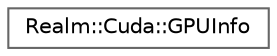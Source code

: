 digraph "Graphical Class Hierarchy"
{
 // LATEX_PDF_SIZE
  bgcolor="transparent";
  edge [fontname=Helvetica,fontsize=10,labelfontname=Helvetica,labelfontsize=10];
  node [fontname=Helvetica,fontsize=10,shape=box,height=0.2,width=0.4];
  rankdir="LR";
  Node0 [id="Node000000",label="Realm::Cuda::GPUInfo",height=0.2,width=0.4,color="grey40", fillcolor="white", style="filled",URL="$structRealm_1_1Cuda_1_1GPUInfo.html",tooltip=" "];
}
